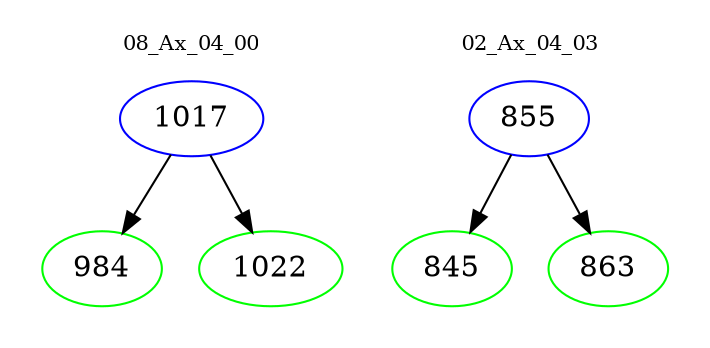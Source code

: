 digraph{
subgraph cluster_0 {
color = white
label = "08_Ax_04_00";
fontsize=10;
T0_1017 [label="1017", color="blue"]
T0_1017 -> T0_984 [color="black"]
T0_984 [label="984", color="green"]
T0_1017 -> T0_1022 [color="black"]
T0_1022 [label="1022", color="green"]
}
subgraph cluster_1 {
color = white
label = "02_Ax_04_03";
fontsize=10;
T1_855 [label="855", color="blue"]
T1_855 -> T1_845 [color="black"]
T1_845 [label="845", color="green"]
T1_855 -> T1_863 [color="black"]
T1_863 [label="863", color="green"]
}
}
